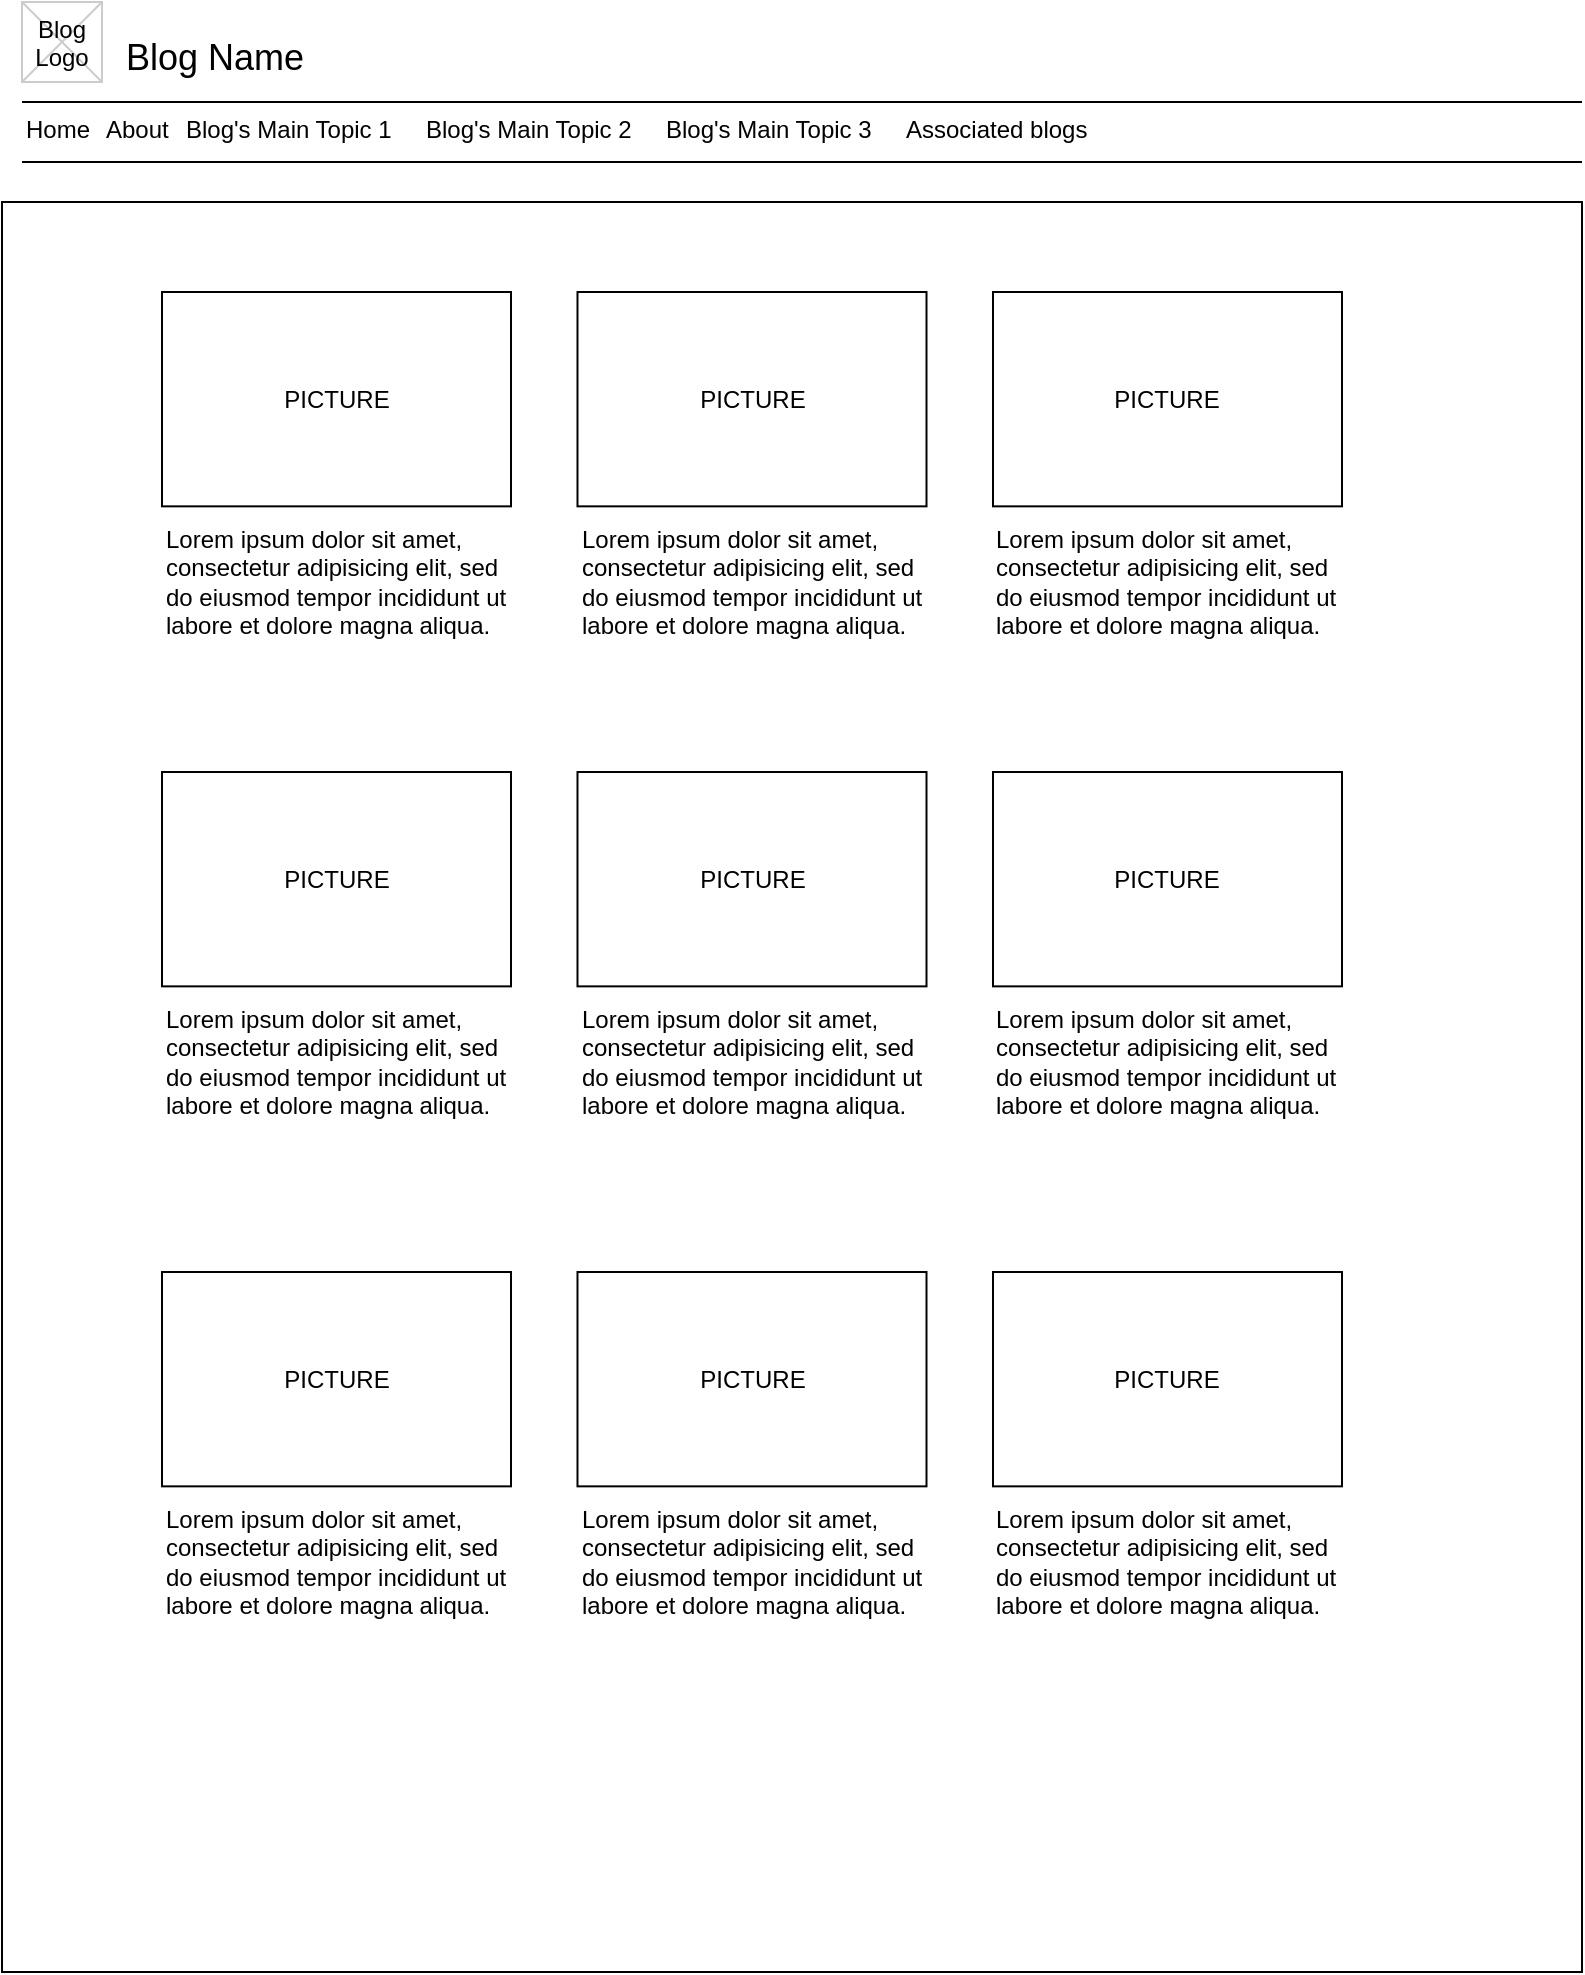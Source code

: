 <mxfile version="19.0.3" type="device" pages="2"><diagram id="2E79pPiW0So9_htTaC_T" name="Page-2"><mxGraphModel dx="1483" dy="707" grid="1" gridSize="10" guides="1" tooltips="1" connect="1" arrows="1" fold="1" page="1" pageScale="1" pageWidth="827" pageHeight="1169" math="0" shadow="0"><root><mxCell id="0"/><mxCell id="1" parent="0"/><mxCell id="w-jlzerdLWWGYVxZta54-1" value="" style="rounded=0;whiteSpace=wrap;html=1;" vertex="1" parent="1"><mxGeometry x="10" y="115" width="790" height="885" as="geometry"/></mxCell><mxCell id="w-jlzerdLWWGYVxZta54-3" value="Blog Name" style="text;spacingTop=-5;fontSize=18;fontStyle=0" vertex="1" parent="1"><mxGeometry x="70" y="30" width="230" height="20" as="geometry"/></mxCell><mxCell id="w-jlzerdLWWGYVxZta54-4" value="" style="line;strokeWidth=1" vertex="1" parent="1"><mxGeometry x="20" y="60" width="780" height="10" as="geometry"/></mxCell><mxCell id="w-jlzerdLWWGYVxZta54-5" value="" style="line;strokeWidth=1" vertex="1" parent="1"><mxGeometry x="20" y="90" width="780" height="10" as="geometry"/></mxCell><mxCell id="w-jlzerdLWWGYVxZta54-6" value="Home" style="text;spacingTop=-5;" vertex="1" parent="1"><mxGeometry x="20" y="70.0" width="30" height="20" as="geometry"/></mxCell><mxCell id="w-jlzerdLWWGYVxZta54-7" value="About" style="text;spacingTop=-5;" vertex="1" parent="1"><mxGeometry x="60.0" y="70.0" width="30" height="20" as="geometry"/></mxCell><mxCell id="w-jlzerdLWWGYVxZta54-8" value="Associated blogs" style="text;spacingTop=-5;" vertex="1" parent="1"><mxGeometry x="460.0" y="70" width="30" height="20" as="geometry"/></mxCell><mxCell id="w-jlzerdLWWGYVxZta54-15" value="" style="verticalLabelPosition=bottom;verticalAlign=top;strokeWidth=1;shape=mxgraph.mockup.graphics.iconGrid;strokeColor=#CCCCCC;gridSize=1,1;" vertex="1" parent="1"><mxGeometry x="20" y="15" width="40" height="40" as="geometry"/></mxCell><mxCell id="w-jlzerdLWWGYVxZta54-16" value="Blog &#xA;Logo" style="text;spacingTop=-5;align=center" vertex="1" parent="1"><mxGeometry x="20" y="20" width="40" height="40" as="geometry"/></mxCell><mxCell id="w-jlzerdLWWGYVxZta54-17" value="Blog's Main Topic 1" style="text;spacingTop=-5;" vertex="1" parent="1"><mxGeometry x="100.0" y="70.0" width="30" height="20" as="geometry"/></mxCell><mxCell id="w-jlzerdLWWGYVxZta54-18" value="Blog's Main Topic 2" style="text;spacingTop=-5;" vertex="1" parent="1"><mxGeometry x="220.0" y="70.0" width="30" height="20" as="geometry"/></mxCell><mxCell id="w-jlzerdLWWGYVxZta54-19" value="Blog's Main Topic 3" style="text;spacingTop=-5;" vertex="1" parent="1"><mxGeometry x="340" y="70.0" width="30" height="20" as="geometry"/></mxCell><mxCell id="O6Si6DuWl29vzfoVnw_L-24" value="" style="group" vertex="1" connectable="0" parent="1"><mxGeometry x="90" y="160" width="590" height="663.13" as="geometry"/></mxCell><mxCell id="w-jlzerdLWWGYVxZta54-10" value="Lorem ipsum dolor sit amet, consectetur adipisicing elit, sed do eiusmod tempor incididunt ut labore et dolore magna aliqua." style="text;spacingTop=-5;whiteSpace=wrap;align=left;" vertex="1" parent="O6Si6DuWl29vzfoVnw_L-24"><mxGeometry y="115.42" width="174.507" height="57.71" as="geometry"/></mxCell><mxCell id="w-jlzerdLWWGYVxZta54-23" value="PICTURE" style="rounded=0;whiteSpace=wrap;html=1;" vertex="1" parent="O6Si6DuWl29vzfoVnw_L-24"><mxGeometry width="174.507" height="107.176" as="geometry"/></mxCell><mxCell id="O6Si6DuWl29vzfoVnw_L-1" value="Lorem ipsum dolor sit amet, consectetur adipisicing elit, sed do eiusmod tempor incididunt ut labore et dolore magna aliqua." style="text;spacingTop=-5;whiteSpace=wrap;align=left;" vertex="1" parent="O6Si6DuWl29vzfoVnw_L-24"><mxGeometry x="207.746" y="115.42" width="174.507" height="57.71" as="geometry"/></mxCell><mxCell id="O6Si6DuWl29vzfoVnw_L-2" value="PICTURE" style="rounded=0;whiteSpace=wrap;html=1;" vertex="1" parent="O6Si6DuWl29vzfoVnw_L-24"><mxGeometry x="207.746" width="174.507" height="107.176" as="geometry"/></mxCell><mxCell id="O6Si6DuWl29vzfoVnw_L-3" value="Lorem ipsum dolor sit amet, consectetur adipisicing elit, sed do eiusmod tempor incididunt ut labore et dolore magna aliqua." style="text;spacingTop=-5;whiteSpace=wrap;align=left;" vertex="1" parent="O6Si6DuWl29vzfoVnw_L-24"><mxGeometry x="415.493" y="115.42" width="174.507" height="57.71" as="geometry"/></mxCell><mxCell id="O6Si6DuWl29vzfoVnw_L-4" value="PICTURE" style="rounded=0;whiteSpace=wrap;html=1;" vertex="1" parent="O6Si6DuWl29vzfoVnw_L-24"><mxGeometry x="415.493" width="174.507" height="107.176" as="geometry"/></mxCell><mxCell id="O6Si6DuWl29vzfoVnw_L-12" value="Lorem ipsum dolor sit amet, consectetur adipisicing elit, sed do eiusmod tempor incididunt ut labore et dolore magna aliqua." style="text;spacingTop=-5;whiteSpace=wrap;align=left;" vertex="1" parent="O6Si6DuWl29vzfoVnw_L-24"><mxGeometry y="355.424" width="174.507" height="57.71" as="geometry"/></mxCell><mxCell id="O6Si6DuWl29vzfoVnw_L-13" value="PICTURE" style="rounded=0;whiteSpace=wrap;html=1;" vertex="1" parent="O6Si6DuWl29vzfoVnw_L-24"><mxGeometry y="240.004" width="174.507" height="107.176" as="geometry"/></mxCell><mxCell id="O6Si6DuWl29vzfoVnw_L-14" value="Lorem ipsum dolor sit amet, consectetur adipisicing elit, sed do eiusmod tempor incididunt ut labore et dolore magna aliqua." style="text;spacingTop=-5;whiteSpace=wrap;align=left;" vertex="1" parent="O6Si6DuWl29vzfoVnw_L-24"><mxGeometry x="207.746" y="355.424" width="174.507" height="57.71" as="geometry"/></mxCell><mxCell id="O6Si6DuWl29vzfoVnw_L-15" value="PICTURE" style="rounded=0;whiteSpace=wrap;html=1;" vertex="1" parent="O6Si6DuWl29vzfoVnw_L-24"><mxGeometry x="207.746" y="240.004" width="174.507" height="107.176" as="geometry"/></mxCell><mxCell id="O6Si6DuWl29vzfoVnw_L-16" value="Lorem ipsum dolor sit amet, consectetur adipisicing elit, sed do eiusmod tempor incididunt ut labore et dolore magna aliqua." style="text;spacingTop=-5;whiteSpace=wrap;align=left;" vertex="1" parent="O6Si6DuWl29vzfoVnw_L-24"><mxGeometry x="415.493" y="355.424" width="174.507" height="57.71" as="geometry"/></mxCell><mxCell id="O6Si6DuWl29vzfoVnw_L-17" value="PICTURE" style="rounded=0;whiteSpace=wrap;html=1;" vertex="1" parent="O6Si6DuWl29vzfoVnw_L-24"><mxGeometry x="415.493" y="240.004" width="174.507" height="107.176" as="geometry"/></mxCell><mxCell id="O6Si6DuWl29vzfoVnw_L-18" value="Lorem ipsum dolor sit amet, consectetur adipisicing elit, sed do eiusmod tempor incididunt ut labore et dolore magna aliqua." style="text;spacingTop=-5;whiteSpace=wrap;align=left;" vertex="1" parent="O6Si6DuWl29vzfoVnw_L-24"><mxGeometry y="605.42" width="174.507" height="57.71" as="geometry"/></mxCell><mxCell id="O6Si6DuWl29vzfoVnw_L-19" value="PICTURE" style="rounded=0;whiteSpace=wrap;html=1;" vertex="1" parent="O6Si6DuWl29vzfoVnw_L-24"><mxGeometry y="490.0" width="174.507" height="107.176" as="geometry"/></mxCell><mxCell id="O6Si6DuWl29vzfoVnw_L-20" value="Lorem ipsum dolor sit amet, consectetur adipisicing elit, sed do eiusmod tempor incididunt ut labore et dolore magna aliqua." style="text;spacingTop=-5;whiteSpace=wrap;align=left;" vertex="1" parent="O6Si6DuWl29vzfoVnw_L-24"><mxGeometry x="207.746" y="605.42" width="174.507" height="57.71" as="geometry"/></mxCell><mxCell id="O6Si6DuWl29vzfoVnw_L-21" value="PICTURE" style="rounded=0;whiteSpace=wrap;html=1;" vertex="1" parent="O6Si6DuWl29vzfoVnw_L-24"><mxGeometry x="207.746" y="490.0" width="174.507" height="107.176" as="geometry"/></mxCell><mxCell id="O6Si6DuWl29vzfoVnw_L-22" value="Lorem ipsum dolor sit amet, consectetur adipisicing elit, sed do eiusmod tempor incididunt ut labore et dolore magna aliqua." style="text;spacingTop=-5;whiteSpace=wrap;align=left;" vertex="1" parent="O6Si6DuWl29vzfoVnw_L-24"><mxGeometry x="415.493" y="605.42" width="174.507" height="57.71" as="geometry"/></mxCell><mxCell id="O6Si6DuWl29vzfoVnw_L-23" value="PICTURE" style="rounded=0;whiteSpace=wrap;html=1;" vertex="1" parent="O6Si6DuWl29vzfoVnw_L-24"><mxGeometry x="415.493" y="490.0" width="174.507" height="107.176" as="geometry"/></mxCell></root></mxGraphModel></diagram><diagram name="Page-1" id="f1b7ffb7-ca1e-a977-7cf5-a751b3c06c05"><mxGraphModel dx="1093" dy="521" grid="1" gridSize="10" guides="1" tooltips="1" connect="1" arrows="1" fold="1" page="1" pageScale="1" pageWidth="826" pageHeight="1169" background="none" math="0" shadow="0"><root><mxCell id="0"/><mxCell id="1" parent="0"/><mxCell id="CiuTkBIn7bflqqv_cKqu-63" value="" style="rounded=0;whiteSpace=wrap;html=1;" parent="1" vertex="1"><mxGeometry x="10" y="115" width="580" height="495" as="geometry"/></mxCell><mxCell id="CiuTkBIn7bflqqv_cKqu-61" value="" style="rounded=0;whiteSpace=wrap;html=1;" parent="1" vertex="1"><mxGeometry x="600" y="110" width="200" height="500" as="geometry"/></mxCell><mxCell id="2" value="Blog Name" style="text;spacingTop=-5;fontSize=18;fontStyle=0" parent="1" vertex="1"><mxGeometry x="70" y="30" width="230" height="20" as="geometry"/></mxCell><mxCell id="3" value="" style="line;strokeWidth=1" parent="1" vertex="1"><mxGeometry x="20" y="60" width="780" height="10" as="geometry"/></mxCell><mxCell id="4" value="" style="line;strokeWidth=1" parent="1" vertex="1"><mxGeometry x="20" y="90" width="780" height="10" as="geometry"/></mxCell><mxCell id="5" value="Home" style="text;spacingTop=-5;" parent="1" vertex="1"><mxGeometry x="20" y="70.0" width="30" height="20" as="geometry"/></mxCell><mxCell id="6" value="About" style="text;spacingTop=-5;" parent="1" vertex="1"><mxGeometry x="60.0" y="70.0" width="30" height="20" as="geometry"/></mxCell><mxCell id="7" value="Associated blogs" style="text;spacingTop=-5;" parent="1" vertex="1"><mxGeometry x="460.0" y="70" width="30" height="20" as="geometry"/></mxCell><mxCell id="8" value="Article 1" style="text;spacingTop=-5;" parent="1" vertex="1"><mxGeometry x="20" y="120" width="50" height="20" as="geometry"/></mxCell><mxCell id="9" value="Lorem ipsum dolor sit amet, consectetur adipisicing elit, sed do eiusmod tempor incididunt ut labore et dolore magna aliqua. Ut enim ad minim veniam, quis nostrud exercitation ullamco laboris nisi ut aliquip ex ea commodo consequat. Duis aute irure dolor in reprehenderit in voluptate velit esse cillum dolore eu fugiat nulla pariatur. Excepteur sint occaecat cupidatat non proident, sunt in culpa qui officia deserunt mollit anim id est laborum. Sed ut perspiciatis unde omnis iste natus error sit voluptatem accusantium doloremque laudantium, totam rem aperiam, eaque ipsa quae ab illo inventore veritatis et quasi architecto beatae vitae dicta sunt explicabo. Nemo enim ipsam voluptatem quia voluptas sit aspernatur aut odit aut fugit, sed quia consequuntur magni dolores eos qui ratione voluptatem sequi nesciunt. Neque porro quisquam est, qui dolorem ipsum quia dolor sit amet, consectetur, adipisci velit, sed quia non numquam eius modi tempora incidunt ut labore et dolore magnam aliquam quaerat voluptatem. Ut enim ad minima veniam, quis nostrum exercitationem ullam corporis suscipit laboriosam, nisi ut aliquid ex ea commodi consequatur? Quis autem vel eum iure reprehenderit qui in ea voluptate velit esse quam nihil molestiae consequatur, vel illum qui dolorem eum fugiat quo voluptas nulla pariatur?" style="text;spacingTop=-5;whiteSpace=wrap;align=left" parent="1" vertex="1"><mxGeometry x="20" y="305" width="530" height="250" as="geometry"/></mxCell><mxCell id="10" value="KOMMENTARE" style="text;spacingTop=-5;" parent="1" vertex="1"><mxGeometry x="610" y="120" width="90" height="20" as="geometry"/></mxCell><mxCell id="12" value="Fand ich sehr interessant..." style="text;spacingTop=-5;whiteSpace=wrap;align=left" parent="1" vertex="1"><mxGeometry x="610" y="190" width="190" height="70" as="geometry"/></mxCell><mxCell id="15" value="More" style="text;spacingTop=-5;fontStyle=4" parent="1" vertex="1"><mxGeometry x="610" y="210" width="30" height="20" as="geometry"/></mxCell><mxCell id="16" value="Yesterday" style="text;spacingTop=-5;fontStyle=0;align=right" parent="1" vertex="1"><mxGeometry x="715" y="230" width="70" height="20" as="geometry"/></mxCell><mxCell id="20" value="" style="verticalLabelPosition=bottom;verticalAlign=top;strokeWidth=1;shape=mxgraph.mockup.graphics.iconGrid;strokeColor=#CCCCCC;gridSize=1,1;" parent="1" vertex="1"><mxGeometry x="20" y="15" width="40" height="40" as="geometry"/></mxCell><mxCell id="21" value="Blog &#xA;Logo" style="text;spacingTop=-5;align=center" parent="1" vertex="1"><mxGeometry x="20" y="20" width="40" height="40" as="geometry"/></mxCell><mxCell id="22" value="Blog's Main Topic 1" style="text;spacingTop=-5;" parent="1" vertex="1"><mxGeometry x="100.0" y="70.0" width="30" height="20" as="geometry"/></mxCell><mxCell id="23" value="Blog's Main Topic 2" style="text;spacingTop=-5;" parent="1" vertex="1"><mxGeometry x="220.0" y="70.0" width="30" height="20" as="geometry"/></mxCell><mxCell id="24" value="Blog's Main Topic 3" style="text;spacingTop=-5;" parent="1" vertex="1"><mxGeometry x="340" y="70.0" width="30" height="20" as="geometry"/></mxCell><mxCell id="37" value="" style="verticalLabelPosition=bottom;verticalAlign=top;strokeWidth=1;shape=mxgraph.mockup.misc.rating;strokeColor=#999999;fillColor=#ffff00;emptyFillColor=#ffffff;grade=4;ratingScale=5;ratingStyle=star;" parent="1" vertex="1"><mxGeometry x="510.0" y="585.0" width="77.5" height="10" as="geometry"/></mxCell><mxCell id="38" value="Rate this article" style="text;spacingTop=-5;" parent="1" vertex="1"><mxGeometry x="410.0" y="580.0" width="30" height="20" as="geometry"/></mxCell><mxCell id="47" value="Tags: #blog #übungH2 #H2 #GebenSieUnsEine6PLS" style="text;spacingTop=-5;" parent="1" vertex="1"><mxGeometry x="20" y="580" width="360" height="20" as="geometry"/></mxCell><mxCell id="CiuTkBIn7bflqqv_cKqu-65" value="PICTURE" style="rounded=0;whiteSpace=wrap;html=1;" parent="1" vertex="1"><mxGeometry x="20" y="145" width="320" height="150" as="geometry"/></mxCell><mxCell id="CiuTkBIn7bflqqv_cKqu-67" value="User 01" style="text;spacingTop=-5;fontStyle=0;align=left;" parent="1" vertex="1"><mxGeometry x="610" y="170" width="60" height="20" as="geometry"/></mxCell><mxCell id="CiuTkBIn7bflqqv_cKqu-68" value="War jetzt nicht so spannend." style="text;spacingTop=-5;whiteSpace=wrap;align=left" parent="1" vertex="1"><mxGeometry x="605" y="290" width="190" height="70" as="geometry"/></mxCell><mxCell id="CiuTkBIn7bflqqv_cKqu-70" value="1 week ago" style="text;spacingTop=-5;fontStyle=0;align=right" parent="1" vertex="1"><mxGeometry x="710" y="330" width="70" height="20" as="geometry"/></mxCell><mxCell id="CiuTkBIn7bflqqv_cKqu-71" value="User 02" style="text;spacingTop=-5;fontStyle=0;align=left;" parent="1" vertex="1"><mxGeometry x="605" y="270" width="60" height="20" as="geometry"/></mxCell><mxCell id="0krOOCVlMa8nt-za5Zs7-48" value="" style="verticalLabelPosition=bottom;verticalAlign=top;html=1;shape=mxgraph.basic.acute_triangle;dx=0.56;rotation=-180;" vertex="1" parent="1"><mxGeometry x="687.5" y="580" width="25" height="20" as="geometry"/></mxCell><mxCell id="0krOOCVlMa8nt-za5Zs7-50" value="Ich stimme dir voll zu..." style="text;spacingTop=-5;whiteSpace=wrap;align=left" vertex="1" parent="1"><mxGeometry x="605" y="380" width="190" height="70" as="geometry"/></mxCell><mxCell id="0krOOCVlMa8nt-za5Zs7-51" value="2 weeks ago" style="text;spacingTop=-5;fontStyle=0;align=right" vertex="1" parent="1"><mxGeometry x="710" y="420" width="70" height="20" as="geometry"/></mxCell><mxCell id="0krOOCVlMa8nt-za5Zs7-52" value="User 07" style="text;spacingTop=-5;fontStyle=0;align=left;" vertex="1" parent="1"><mxGeometry x="605" y="360" width="60" height="20" as="geometry"/></mxCell><mxCell id="0krOOCVlMa8nt-za5Zs7-53" value="More" style="text;spacingTop=-5;fontStyle=4" vertex="1" parent="1"><mxGeometry x="610" y="405" width="30" height="20" as="geometry"/></mxCell><mxCell id="0krOOCVlMa8nt-za5Zs7-54" value="Könntest du mal über XY schreiben?" style="text;spacingTop=-5;whiteSpace=wrap;align=left" vertex="1" parent="1"><mxGeometry x="605" y="470" width="195" height="70" as="geometry"/></mxCell><mxCell id="0krOOCVlMa8nt-za5Zs7-55" value="1 month ago" style="text;spacingTop=-5;fontStyle=0;align=right" vertex="1" parent="1"><mxGeometry x="710" y="510" width="70" height="20" as="geometry"/></mxCell><mxCell id="0krOOCVlMa8nt-za5Zs7-56" value="User 05" style="text;spacingTop=-5;fontStyle=0;align=left;" vertex="1" parent="1"><mxGeometry x="605" y="450" width="60" height="20" as="geometry"/></mxCell></root></mxGraphModel></diagram></mxfile>